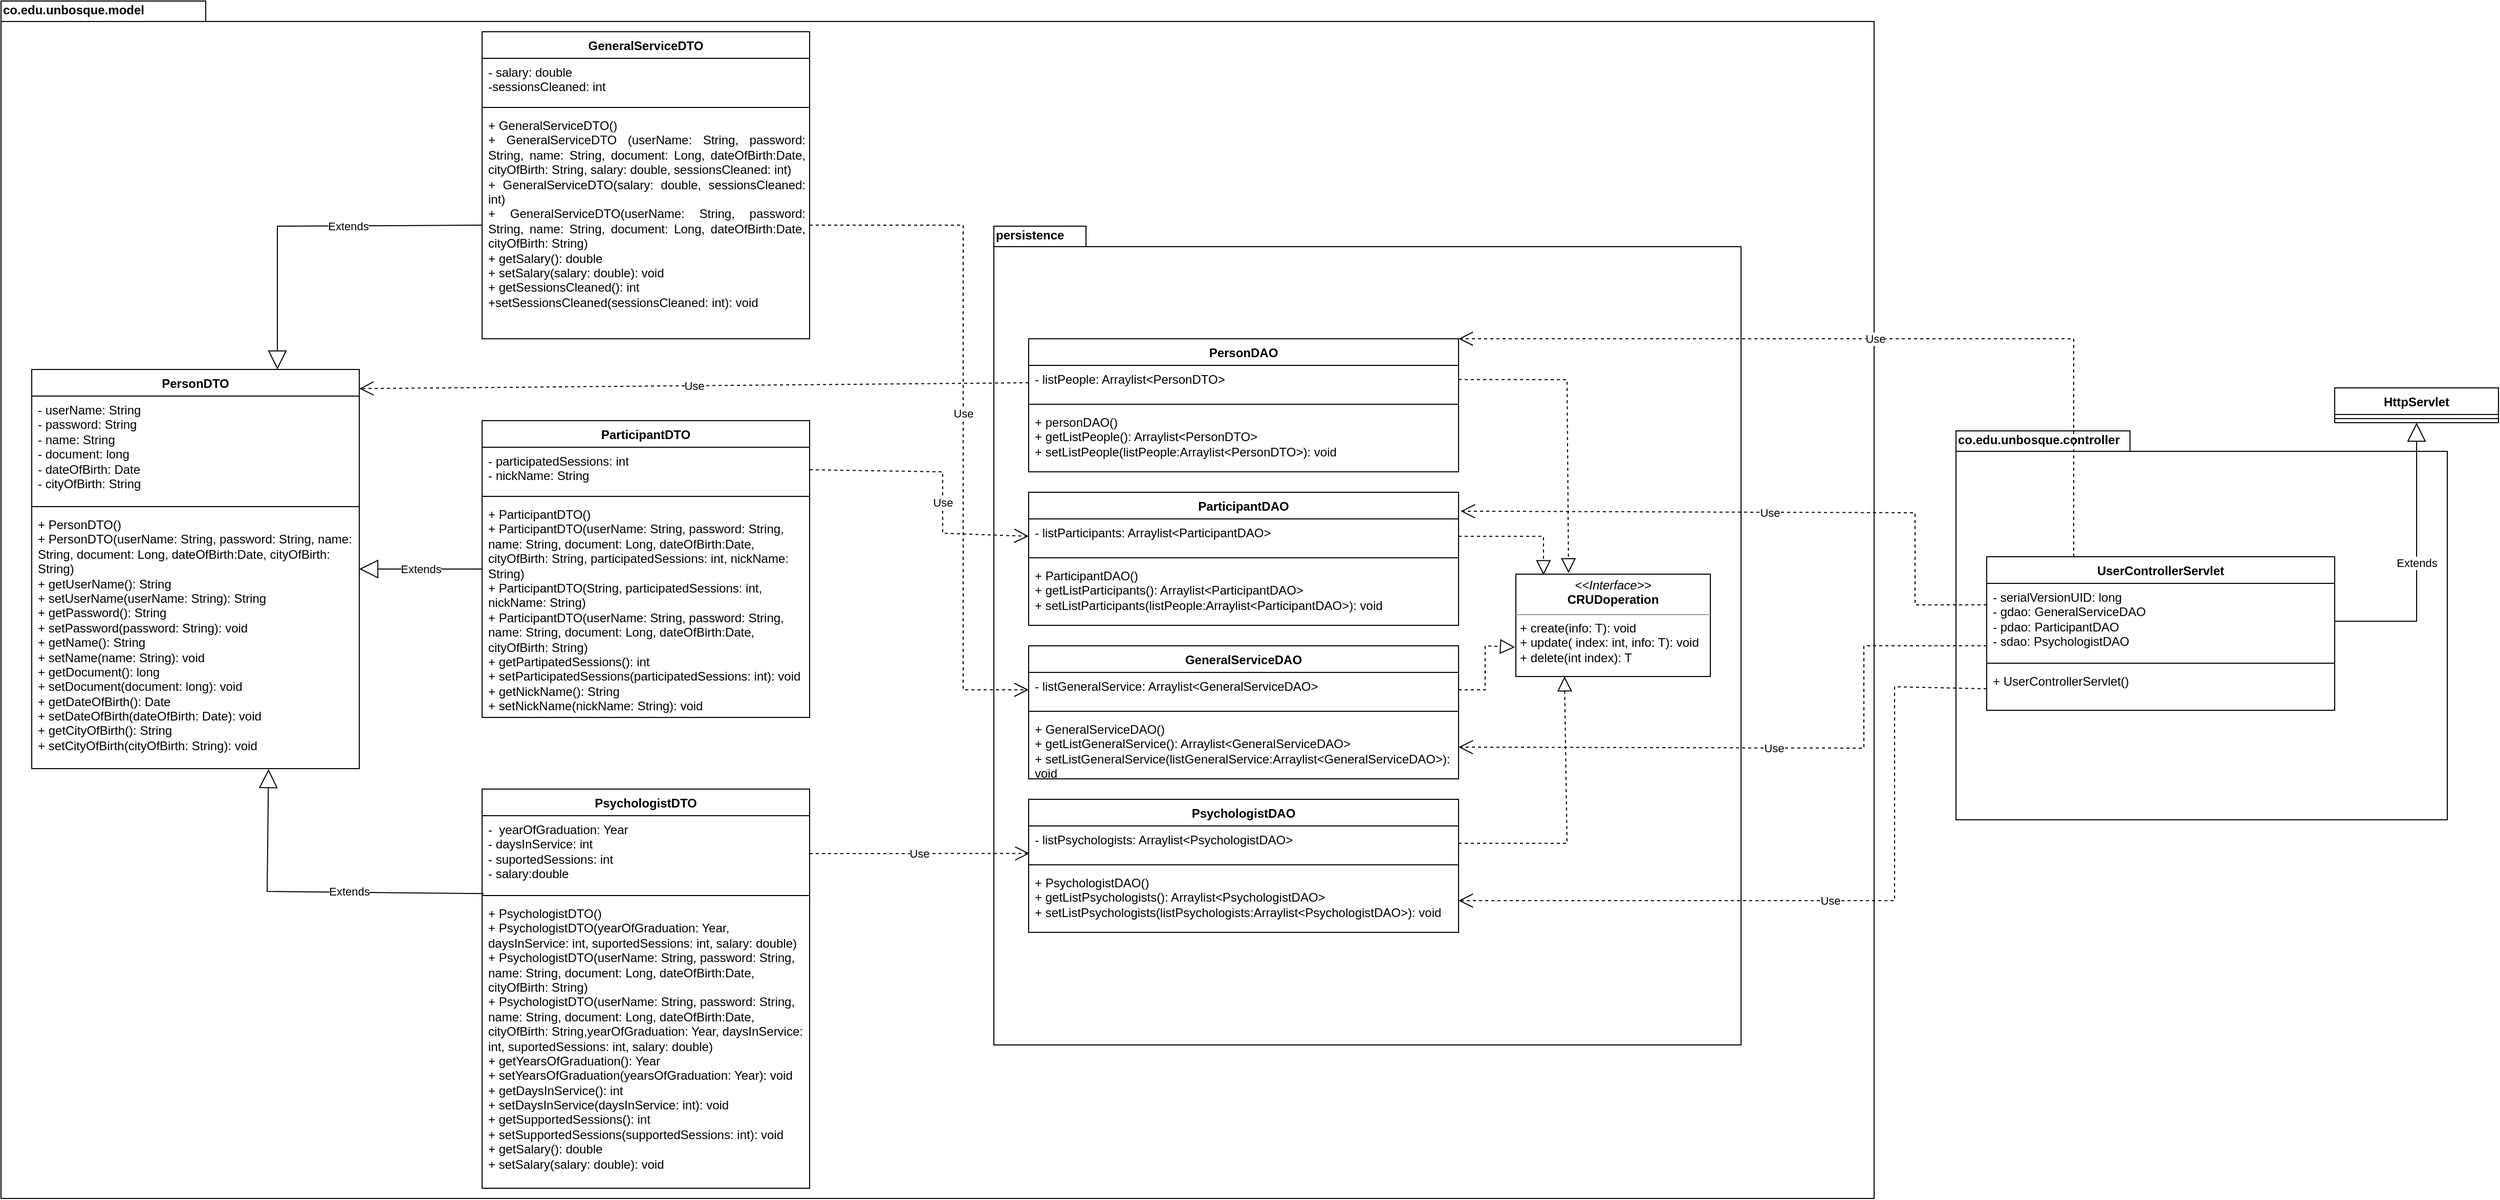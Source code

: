 <mxfile version="22.0.0" type="device">
  <diagram id="C5RBs43oDa-KdzZeNtuy" name="Page-1">
    <mxGraphModel dx="3296" dy="1451" grid="1" gridSize="10" guides="1" tooltips="1" connect="1" arrows="1" fold="1" page="1" pageScale="1" pageWidth="827" pageHeight="1169" math="0" shadow="0">
      <root>
        <mxCell id="WIyWlLk6GJQsqaUBKTNV-0" />
        <mxCell id="WIyWlLk6GJQsqaUBKTNV-1" parent="WIyWlLk6GJQsqaUBKTNV-0" />
        <mxCell id="TBiRLypEf1GZ8GdnLdAw-0" value="co.edu.unbosque.model" style="shape=folder;fontStyle=1;spacingTop=10;tabWidth=200;tabHeight=20;tabPosition=left;html=1;whiteSpace=wrap;align=left;labelPosition=center;verticalLabelPosition=top;verticalAlign=bottom;spacingBottom=-18;" vertex="1" parent="WIyWlLk6GJQsqaUBKTNV-1">
          <mxGeometry x="-810" y="10" width="1830" height="1170" as="geometry" />
        </mxCell>
        <mxCell id="TBiRLypEf1GZ8GdnLdAw-1" value="GeneralServiceDTO" style="swimlane;fontStyle=1;align=center;verticalAlign=top;childLayout=stackLayout;horizontal=1;startSize=26;horizontalStack=0;resizeParent=1;resizeParentMax=0;resizeLast=0;collapsible=1;marginBottom=0;whiteSpace=wrap;html=1;" vertex="1" parent="WIyWlLk6GJQsqaUBKTNV-1">
          <mxGeometry x="-340" y="40" width="320" height="300" as="geometry" />
        </mxCell>
        <mxCell id="TBiRLypEf1GZ8GdnLdAw-2" value="- salary: double&lt;br&gt;-sessionsCleaned: int" style="text;strokeColor=none;fillColor=none;align=left;verticalAlign=top;spacingLeft=4;spacingRight=4;overflow=hidden;rotatable=0;points=[[0,0.5],[1,0.5]];portConstraint=eastwest;whiteSpace=wrap;html=1;" vertex="1" parent="TBiRLypEf1GZ8GdnLdAw-1">
          <mxGeometry y="26" width="320" height="44" as="geometry" />
        </mxCell>
        <mxCell id="TBiRLypEf1GZ8GdnLdAw-3" value="" style="line;strokeWidth=1;fillColor=none;align=left;verticalAlign=middle;spacingTop=-1;spacingLeft=3;spacingRight=3;rotatable=0;labelPosition=right;points=[];portConstraint=eastwest;strokeColor=inherit;" vertex="1" parent="TBiRLypEf1GZ8GdnLdAw-1">
          <mxGeometry y="70" width="320" height="8" as="geometry" />
        </mxCell>
        <mxCell id="TBiRLypEf1GZ8GdnLdAw-4" value="&lt;div style=&quot;text-align: justify;&quot;&gt;&lt;span style=&quot;background-color: initial;&quot;&gt;+ GeneralServiceDTO()&lt;/span&gt;&lt;/div&gt;&lt;div style=&quot;text-align: justify;&quot;&gt;&lt;span style=&quot;background-color: initial;&quot;&gt;+ GeneralServiceDTO (userName: String, password: String, name: String, document: Long, dateOfBirth:Date, cityOfBirth: String, salary: double, sessionsCleaned: int)&lt;/span&gt;&lt;/div&gt;&lt;div style=&quot;text-align: justify;&quot;&gt;&lt;span style=&quot;background-color: initial;&quot;&gt;+ GeneralServiceDTO(salary: double, sessionsCleaned: int)&lt;/span&gt;&lt;/div&gt;&lt;div style=&quot;text-align: justify;&quot;&gt;&lt;span style=&quot;background-color: initial;&quot;&gt;+ GeneralServiceDTO(userName: String, password: String, name: String, document: Long, dateOfBirth:Date, cityOfBirth: String)&lt;/span&gt;&lt;/div&gt;&lt;div style=&quot;text-align: justify;&quot;&gt;&lt;span style=&quot;background-color: initial;&quot;&gt;+ getSalary(): double&lt;/span&gt;&lt;/div&gt;&lt;div style=&quot;text-align: justify;&quot;&gt;&lt;span style=&quot;background-color: initial;&quot;&gt;+ setSalary(salary: double): void&lt;/span&gt;&lt;/div&gt;&lt;div style=&quot;text-align: justify;&quot;&gt;&lt;span style=&quot;background-color: initial;&quot;&gt;+ getSessionsCleaned(): int&lt;/span&gt;&lt;/div&gt;&lt;div style=&quot;text-align: justify;&quot;&gt;&lt;span style=&quot;background-color: initial;&quot;&gt;+setSessionsCleaned(sessionsCleaned: int): void&lt;/span&gt;&lt;/div&gt;" style="text;strokeColor=none;fillColor=none;align=left;verticalAlign=top;spacingLeft=4;spacingRight=4;overflow=hidden;rotatable=0;points=[[0,0.5],[1,0.5]];portConstraint=eastwest;whiteSpace=wrap;html=1;" vertex="1" parent="TBiRLypEf1GZ8GdnLdAw-1">
          <mxGeometry y="78" width="320" height="222" as="geometry" />
        </mxCell>
        <mxCell id="TBiRLypEf1GZ8GdnLdAw-13" value="PersonDTO" style="swimlane;fontStyle=1;align=center;verticalAlign=top;childLayout=stackLayout;horizontal=1;startSize=26;horizontalStack=0;resizeParent=1;resizeParentMax=0;resizeLast=0;collapsible=1;marginBottom=0;whiteSpace=wrap;html=1;" vertex="1" parent="WIyWlLk6GJQsqaUBKTNV-1">
          <mxGeometry x="-780" y="370" width="320" height="390" as="geometry" />
        </mxCell>
        <mxCell id="TBiRLypEf1GZ8GdnLdAw-14" value="- userName: String&lt;br&gt;- password: String&lt;br&gt;- name: String&lt;br&gt;- document: long&lt;br&gt;- dateOfBirth: Date&lt;br&gt;- cityOfBirth: String&amp;nbsp;" style="text;strokeColor=none;fillColor=none;align=left;verticalAlign=top;spacingLeft=4;spacingRight=4;overflow=hidden;rotatable=0;points=[[0,0.5],[1,0.5]];portConstraint=eastwest;whiteSpace=wrap;html=1;" vertex="1" parent="TBiRLypEf1GZ8GdnLdAw-13">
          <mxGeometry y="26" width="320" height="104" as="geometry" />
        </mxCell>
        <mxCell id="TBiRLypEf1GZ8GdnLdAw-15" value="" style="line;strokeWidth=1;fillColor=none;align=left;verticalAlign=middle;spacingTop=-1;spacingLeft=3;spacingRight=3;rotatable=0;labelPosition=right;points=[];portConstraint=eastwest;strokeColor=inherit;" vertex="1" parent="TBiRLypEf1GZ8GdnLdAw-13">
          <mxGeometry y="130" width="320" height="8" as="geometry" />
        </mxCell>
        <mxCell id="TBiRLypEf1GZ8GdnLdAw-16" value="+ PersonDTO()&lt;br&gt;+ PersonDTO(userName: String, password: String, name: String, document: Long, dateOfBirth:Date, cityOfBirth: String)&lt;br&gt;+ getUserName(): String&lt;br&gt;+ setUserName(userName: String): String&lt;br&gt;+ getPassword(): String&lt;br&gt;+ setPassword(password: String): void&lt;br&gt;+ getName(): String&lt;br&gt;+ setName(name: String): void&lt;br&gt;+ getDocument(): long&lt;br&gt;+ setDocument(document: long): void&lt;br&gt;+ getDateOfBirth(): Date&lt;br&gt;+ setDateOfBirth(dateOfBirth: Date): void&lt;br&gt;+ getCityOfBirth(): String&lt;br&gt;+ setCityOfBirth(cityOfBirth: String): void" style="text;strokeColor=none;fillColor=none;align=left;verticalAlign=top;spacingLeft=4;spacingRight=4;overflow=hidden;rotatable=0;points=[[0,0.5],[1,0.5]];portConstraint=eastwest;whiteSpace=wrap;html=1;" vertex="1" parent="TBiRLypEf1GZ8GdnLdAw-13">
          <mxGeometry y="138" width="320" height="252" as="geometry" />
        </mxCell>
        <mxCell id="TBiRLypEf1GZ8GdnLdAw-19" value="ParticipantDTO" style="swimlane;fontStyle=1;align=center;verticalAlign=top;childLayout=stackLayout;horizontal=1;startSize=26;horizontalStack=0;resizeParent=1;resizeParentMax=0;resizeLast=0;collapsible=1;marginBottom=0;whiteSpace=wrap;html=1;" vertex="1" parent="WIyWlLk6GJQsqaUBKTNV-1">
          <mxGeometry x="-340" y="420" width="320" height="290" as="geometry" />
        </mxCell>
        <mxCell id="TBiRLypEf1GZ8GdnLdAw-20" value="- participatedSessions: int&lt;br&gt;- nickName: String" style="text;strokeColor=none;fillColor=none;align=left;verticalAlign=top;spacingLeft=4;spacingRight=4;overflow=hidden;rotatable=0;points=[[0,0.5],[1,0.5]];portConstraint=eastwest;whiteSpace=wrap;html=1;" vertex="1" parent="TBiRLypEf1GZ8GdnLdAw-19">
          <mxGeometry y="26" width="320" height="44" as="geometry" />
        </mxCell>
        <mxCell id="TBiRLypEf1GZ8GdnLdAw-21" value="" style="line;strokeWidth=1;fillColor=none;align=left;verticalAlign=middle;spacingTop=-1;spacingLeft=3;spacingRight=3;rotatable=0;labelPosition=right;points=[];portConstraint=eastwest;strokeColor=inherit;" vertex="1" parent="TBiRLypEf1GZ8GdnLdAw-19">
          <mxGeometry y="70" width="320" height="8" as="geometry" />
        </mxCell>
        <mxCell id="TBiRLypEf1GZ8GdnLdAw-22" value="+ ParticipantDTO()&lt;br&gt;+ ParticipantDTO(userName: String, password: String, name: String, document: Long, dateOfBirth:Date, cityOfBirth: String, participatedSessions: int, nickName: String)&lt;br&gt;+ ParticipantDTO(String, participatedSessions: int, nickName: String)&lt;br&gt;+ ParticipantDTO(userName: String, password: String, name: String, document: Long, dateOfBirth:Date, cityOfBirth: String)&lt;br&gt;+ getPartipatedSessions(): int&lt;br&gt;+ setParticipatedSessions(participatedSessions: int): void&lt;br&gt;+ getNickName(): String&lt;br&gt;+ setNickName(nickName: String): void" style="text;strokeColor=none;fillColor=none;align=left;verticalAlign=top;spacingLeft=4;spacingRight=4;overflow=hidden;rotatable=0;points=[[0,0.5],[1,0.5]];portConstraint=eastwest;whiteSpace=wrap;html=1;" vertex="1" parent="TBiRLypEf1GZ8GdnLdAw-19">
          <mxGeometry y="78" width="320" height="212" as="geometry" />
        </mxCell>
        <mxCell id="TBiRLypEf1GZ8GdnLdAw-23" value="PsychologistDTO" style="swimlane;fontStyle=1;align=center;verticalAlign=top;childLayout=stackLayout;horizontal=1;startSize=26;horizontalStack=0;resizeParent=1;resizeParentMax=0;resizeLast=0;collapsible=1;marginBottom=0;whiteSpace=wrap;html=1;" vertex="1" parent="WIyWlLk6GJQsqaUBKTNV-1">
          <mxGeometry x="-340" y="780" width="320" height="390" as="geometry" />
        </mxCell>
        <mxCell id="TBiRLypEf1GZ8GdnLdAw-24" value="-&amp;nbsp; yearOfGraduation: Year&lt;br&gt;- daysInService: int&lt;br&gt;- suportedSessions: int&lt;br&gt;- salary:double" style="text;strokeColor=none;fillColor=none;align=left;verticalAlign=top;spacingLeft=4;spacingRight=4;overflow=hidden;rotatable=0;points=[[0,0.5],[1,0.5]];portConstraint=eastwest;whiteSpace=wrap;html=1;" vertex="1" parent="TBiRLypEf1GZ8GdnLdAw-23">
          <mxGeometry y="26" width="320" height="74" as="geometry" />
        </mxCell>
        <mxCell id="TBiRLypEf1GZ8GdnLdAw-25" value="" style="line;strokeWidth=1;fillColor=none;align=left;verticalAlign=middle;spacingTop=-1;spacingLeft=3;spacingRight=3;rotatable=0;labelPosition=right;points=[];portConstraint=eastwest;strokeColor=inherit;" vertex="1" parent="TBiRLypEf1GZ8GdnLdAw-23">
          <mxGeometry y="100" width="320" height="8" as="geometry" />
        </mxCell>
        <mxCell id="TBiRLypEf1GZ8GdnLdAw-26" value="+&amp;nbsp;PsychologistDTO()&lt;br&gt;+&amp;nbsp;PsychologistDTO(yearOfGraduation: Year, daysInService: int, suportedSessions: int, salary: double)&lt;br&gt;+&amp;nbsp;PsychologistDTO(userName: String, password: String, name: String, document: Long, dateOfBirth:Date, cityOfBirth: String)&lt;br&gt;+&amp;nbsp;PsychologistDTO(userName: String, password: String, name: String, document: Long, dateOfBirth:Date, cityOfBirth: String,yearOfGraduation: Year, daysInService: int, suportedSessions: int, salary: double)&lt;br&gt;+ getYearsOfGraduation(): Year&lt;br&gt;+ setYearsOfGraduation(yearsOfGraduation: Year): void&lt;br&gt;+ getDaysInService(): int&lt;br&gt;+ setDaysInService(daysInService: int): void&lt;br&gt;+ getSupportedSessions(): int&lt;br&gt;+ setSupportedSessions(supportedSessions: int): void&lt;br&gt;+ getSalary(): double&lt;br&gt;+ setSalary(salary: double): void&lt;br&gt;&lt;br&gt;&amp;nbsp;" style="text;strokeColor=none;fillColor=none;align=left;verticalAlign=top;spacingLeft=4;spacingRight=4;overflow=hidden;rotatable=0;points=[[0,0.5],[1,0.5]];portConstraint=eastwest;whiteSpace=wrap;html=1;" vertex="1" parent="TBiRLypEf1GZ8GdnLdAw-23">
          <mxGeometry y="108" width="320" height="282" as="geometry" />
        </mxCell>
        <mxCell id="TBiRLypEf1GZ8GdnLdAw-27" value="Extends" style="endArrow=block;endSize=16;endFill=0;html=1;rounded=0;entryX=0.75;entryY=0;entryDx=0;entryDy=0;exitX=0;exitY=0.5;exitDx=0;exitDy=0;" edge="1" parent="WIyWlLk6GJQsqaUBKTNV-1" source="TBiRLypEf1GZ8GdnLdAw-4" target="TBiRLypEf1GZ8GdnLdAw-13">
          <mxGeometry x="-0.235" width="160" relative="1" as="geometry">
            <mxPoint x="-100" y="490" as="sourcePoint" />
            <mxPoint x="60" y="490" as="targetPoint" />
            <Array as="points">
              <mxPoint x="-540" y="230" />
            </Array>
            <mxPoint x="-1" as="offset" />
          </mxGeometry>
        </mxCell>
        <mxCell id="TBiRLypEf1GZ8GdnLdAw-28" value="Extends" style="endArrow=block;endSize=16;endFill=0;html=1;rounded=0;" edge="1" parent="WIyWlLk6GJQsqaUBKTNV-1" source="TBiRLypEf1GZ8GdnLdAw-19" target="TBiRLypEf1GZ8GdnLdAw-13">
          <mxGeometry width="160" relative="1" as="geometry">
            <mxPoint x="-260" y="600" as="sourcePoint" />
            <mxPoint x="-100" y="600" as="targetPoint" />
          </mxGeometry>
        </mxCell>
        <mxCell id="TBiRLypEf1GZ8GdnLdAw-30" value="Extends" style="endArrow=block;endSize=16;endFill=0;html=1;rounded=0;entryX=0.723;entryY=1.002;entryDx=0;entryDy=0;entryPerimeter=0;exitX=0.005;exitY=1.029;exitDx=0;exitDy=0;exitPerimeter=0;" edge="1" parent="WIyWlLk6GJQsqaUBKTNV-1" source="TBiRLypEf1GZ8GdnLdAw-24" target="TBiRLypEf1GZ8GdnLdAw-16">
          <mxGeometry x="-0.205" y="-1" width="160" relative="1" as="geometry">
            <mxPoint x="-400" y="820" as="sourcePoint" />
            <mxPoint x="-240" y="820" as="targetPoint" />
            <Array as="points">
              <mxPoint x="-550" y="880" />
            </Array>
            <mxPoint as="offset" />
          </mxGeometry>
        </mxCell>
        <mxCell id="TBiRLypEf1GZ8GdnLdAw-31" value="persistence" style="shape=folder;fontStyle=1;spacingTop=10;tabWidth=90;tabHeight=20;tabPosition=left;html=1;whiteSpace=wrap;align=left;labelPosition=center;verticalLabelPosition=top;verticalAlign=bottom;spacingBottom=-18;" vertex="1" parent="WIyWlLk6GJQsqaUBKTNV-1">
          <mxGeometry x="160" y="230" width="730" height="800" as="geometry" />
        </mxCell>
        <mxCell id="TBiRLypEf1GZ8GdnLdAw-32" value="&lt;p style=&quot;margin:0px;margin-top:4px;text-align:center;&quot;&gt;&lt;i&gt;&amp;lt;&amp;lt;Interface&amp;gt;&amp;gt;&lt;/i&gt;&lt;br&gt;&lt;b&gt;CRUDoperation&lt;/b&gt;&lt;/p&gt;&lt;hr size=&quot;1&quot;&gt;&lt;p style=&quot;margin:0px;margin-left:4px;&quot;&gt;+ create(info: T): void&lt;br&gt;+ update( index: int, info: T): void&lt;/p&gt;&lt;p style=&quot;margin:0px;margin-left:4px;&quot;&gt;+ delete(int index): T&lt;/p&gt;" style="verticalAlign=top;align=left;overflow=fill;fontSize=12;fontFamily=Helvetica;html=1;whiteSpace=wrap;" vertex="1" parent="WIyWlLk6GJQsqaUBKTNV-1">
          <mxGeometry x="670" y="570" width="190" height="100" as="geometry" />
        </mxCell>
        <mxCell id="TBiRLypEf1GZ8GdnLdAw-33" value="PersonDAO" style="swimlane;fontStyle=1;align=center;verticalAlign=top;childLayout=stackLayout;horizontal=1;startSize=26;horizontalStack=0;resizeParent=1;resizeParentMax=0;resizeLast=0;collapsible=1;marginBottom=0;whiteSpace=wrap;html=1;" vertex="1" parent="WIyWlLk6GJQsqaUBKTNV-1">
          <mxGeometry x="194" y="340" width="420" height="130" as="geometry" />
        </mxCell>
        <mxCell id="TBiRLypEf1GZ8GdnLdAw-34" value="- listPeople: Arraylist&amp;lt;PersonDTO&amp;gt;" style="text;strokeColor=none;fillColor=none;align=left;verticalAlign=top;spacingLeft=4;spacingRight=4;overflow=hidden;rotatable=0;points=[[0,0.5],[1,0.5]];portConstraint=eastwest;whiteSpace=wrap;html=1;" vertex="1" parent="TBiRLypEf1GZ8GdnLdAw-33">
          <mxGeometry y="26" width="420" height="34" as="geometry" />
        </mxCell>
        <mxCell id="TBiRLypEf1GZ8GdnLdAw-35" value="" style="line;strokeWidth=1;fillColor=none;align=left;verticalAlign=middle;spacingTop=-1;spacingLeft=3;spacingRight=3;rotatable=0;labelPosition=right;points=[];portConstraint=eastwest;strokeColor=inherit;" vertex="1" parent="TBiRLypEf1GZ8GdnLdAw-33">
          <mxGeometry y="60" width="420" height="8" as="geometry" />
        </mxCell>
        <mxCell id="TBiRLypEf1GZ8GdnLdAw-36" value="+ personDAO()&lt;br&gt;+ getListPeople(): Arraylist&amp;lt;PersonDTO&amp;gt;&amp;nbsp;&lt;br&gt;+ setListPeople(listPeople:Arraylist&amp;lt;PersonDTO&amp;gt;): void" style="text;strokeColor=none;fillColor=none;align=left;verticalAlign=top;spacingLeft=4;spacingRight=4;overflow=hidden;rotatable=0;points=[[0,0.5],[1,0.5]];portConstraint=eastwest;whiteSpace=wrap;html=1;" vertex="1" parent="TBiRLypEf1GZ8GdnLdAw-33">
          <mxGeometry y="68" width="420" height="62" as="geometry" />
        </mxCell>
        <mxCell id="TBiRLypEf1GZ8GdnLdAw-37" value="ParticipantDAO" style="swimlane;fontStyle=1;align=center;verticalAlign=top;childLayout=stackLayout;horizontal=1;startSize=26;horizontalStack=0;resizeParent=1;resizeParentMax=0;resizeLast=0;collapsible=1;marginBottom=0;whiteSpace=wrap;html=1;" vertex="1" parent="WIyWlLk6GJQsqaUBKTNV-1">
          <mxGeometry x="194" y="490" width="420" height="130" as="geometry" />
        </mxCell>
        <mxCell id="TBiRLypEf1GZ8GdnLdAw-38" value="-&amp;nbsp;listParticipants&lt;span style=&quot;background-color: initial;&quot;&gt;: Arraylist&amp;lt;ParticipantDAO&amp;gt;&lt;/span&gt;&lt;div style=&quot;background-color:#2f2f2f;padding:0px 0px 0px 2px;&quot;&gt;&lt;div style=&quot;color: rgb(170, 170, 170); font-family: &amp;quot;Courier New&amp;quot;; font-size: 8pt;&quot;&gt;&lt;p style=&quot;background-color:#373737;margin:0;&quot;&gt;&lt;span style=&quot;color:#e6e6fa;&quot;&gt;&lt;/span&gt;&lt;/p&gt;&lt;/div&gt;&lt;/div&gt;" style="text;strokeColor=none;fillColor=none;align=left;verticalAlign=top;spacingLeft=4;spacingRight=4;overflow=hidden;rotatable=0;points=[[0,0.5],[1,0.5]];portConstraint=eastwest;whiteSpace=wrap;html=1;" vertex="1" parent="TBiRLypEf1GZ8GdnLdAw-37">
          <mxGeometry y="26" width="420" height="34" as="geometry" />
        </mxCell>
        <mxCell id="TBiRLypEf1GZ8GdnLdAw-39" value="" style="line;strokeWidth=1;fillColor=none;align=left;verticalAlign=middle;spacingTop=-1;spacingLeft=3;spacingRight=3;rotatable=0;labelPosition=right;points=[];portConstraint=eastwest;strokeColor=inherit;" vertex="1" parent="TBiRLypEf1GZ8GdnLdAw-37">
          <mxGeometry y="60" width="420" height="8" as="geometry" />
        </mxCell>
        <mxCell id="TBiRLypEf1GZ8GdnLdAw-40" value="+&amp;nbsp;ParticipantDAO()&lt;br&gt;+ getListParticipants(): Arraylist&amp;lt;ParticipantDAO&amp;gt;&amp;nbsp;&lt;br&gt;+ setListParticipants(listPeople:Arraylist&amp;lt;ParticipantDAO&amp;gt;): void" style="text;strokeColor=none;fillColor=none;align=left;verticalAlign=top;spacingLeft=4;spacingRight=4;overflow=hidden;rotatable=0;points=[[0,0.5],[1,0.5]];portConstraint=eastwest;whiteSpace=wrap;html=1;" vertex="1" parent="TBiRLypEf1GZ8GdnLdAw-37">
          <mxGeometry y="68" width="420" height="62" as="geometry" />
        </mxCell>
        <mxCell id="TBiRLypEf1GZ8GdnLdAw-41" value="GeneralServiceDAO" style="swimlane;fontStyle=1;align=center;verticalAlign=top;childLayout=stackLayout;horizontal=1;startSize=26;horizontalStack=0;resizeParent=1;resizeParentMax=0;resizeLast=0;collapsible=1;marginBottom=0;whiteSpace=wrap;html=1;" vertex="1" parent="WIyWlLk6GJQsqaUBKTNV-1">
          <mxGeometry x="194" y="640" width="420" height="130" as="geometry" />
        </mxCell>
        <mxCell id="TBiRLypEf1GZ8GdnLdAw-42" value="- listGeneralService: Arraylist&amp;lt;GeneralServiceDAO&amp;gt;" style="text;strokeColor=none;fillColor=none;align=left;verticalAlign=top;spacingLeft=4;spacingRight=4;overflow=hidden;rotatable=0;points=[[0,0.5],[1,0.5]];portConstraint=eastwest;whiteSpace=wrap;html=1;" vertex="1" parent="TBiRLypEf1GZ8GdnLdAw-41">
          <mxGeometry y="26" width="420" height="34" as="geometry" />
        </mxCell>
        <mxCell id="TBiRLypEf1GZ8GdnLdAw-43" value="" style="line;strokeWidth=1;fillColor=none;align=left;verticalAlign=middle;spacingTop=-1;spacingLeft=3;spacingRight=3;rotatable=0;labelPosition=right;points=[];portConstraint=eastwest;strokeColor=inherit;" vertex="1" parent="TBiRLypEf1GZ8GdnLdAw-41">
          <mxGeometry y="60" width="420" height="8" as="geometry" />
        </mxCell>
        <mxCell id="TBiRLypEf1GZ8GdnLdAw-44" value="+ GeneralServiceDAO()&lt;br&gt;+ getListGeneralService&lt;span style=&quot;background-color: initial;&quot;&gt;(): Arraylist&amp;lt;GeneralServiceDAO&amp;gt;&amp;nbsp;&lt;/span&gt;&lt;div style=&quot;background-color:#2f2f2f;padding:0px 0px 0px 2px;&quot;&gt;&lt;div style=&quot;color: rgb(170, 170, 170); font-family: &amp;quot;Courier New&amp;quot;; font-size: 8pt;&quot;&gt;&lt;p style=&quot;background-color:#373737;margin:0;&quot;&gt;&lt;span style=&quot;color:#d9e8f7;&quot;&gt;&lt;/span&gt;&lt;/p&gt;&lt;/div&gt;&lt;/div&gt;+&amp;nbsp;setListGeneralService(listGeneralService&lt;span style=&quot;background-color: initial;&quot;&gt;:Arraylist&amp;lt;GeneralServiceDAO&amp;gt;): void&lt;/span&gt;&lt;br&gt;&lt;div style=&quot;background-color:#2f2f2f;padding:0px 0px 0px 2px;&quot;&gt;&lt;div style=&quot;color: rgb(170, 170, 170); font-family: &amp;quot;Courier New&amp;quot;; font-size: 8pt;&quot;&gt;&lt;p style=&quot;background-color:#373737;margin:0;&quot;&gt;&lt;span style=&quot;color:#d9e8f7;&quot;&gt;&lt;/span&gt;&lt;/p&gt;&lt;/div&gt;&lt;/div&gt;&lt;div style=&quot;background-color:#2f2f2f;padding:0px 0px 0px 2px;&quot;&gt;&lt;div style=&quot;color: rgb(170, 170, 170); font-family: &amp;quot;Courier New&amp;quot;; font-size: 8pt;&quot;&gt;&lt;p style=&quot;background-color:#373737;margin:0;&quot;&gt;&lt;span style=&quot;color:#d9e8f7;&quot;&gt;&lt;/span&gt;&lt;/p&gt;&lt;/div&gt;&lt;/div&gt;" style="text;strokeColor=none;fillColor=none;align=left;verticalAlign=top;spacingLeft=4;spacingRight=4;overflow=hidden;rotatable=0;points=[[0,0.5],[1,0.5]];portConstraint=eastwest;whiteSpace=wrap;html=1;" vertex="1" parent="TBiRLypEf1GZ8GdnLdAw-41">
          <mxGeometry y="68" width="420" height="62" as="geometry" />
        </mxCell>
        <mxCell id="TBiRLypEf1GZ8GdnLdAw-49" value="PsychologistDAO" style="swimlane;fontStyle=1;align=center;verticalAlign=top;childLayout=stackLayout;horizontal=1;startSize=26;horizontalStack=0;resizeParent=1;resizeParentMax=0;resizeLast=0;collapsible=1;marginBottom=0;whiteSpace=wrap;html=1;" vertex="1" parent="WIyWlLk6GJQsqaUBKTNV-1">
          <mxGeometry x="194" y="790" width="420" height="130" as="geometry" />
        </mxCell>
        <mxCell id="TBiRLypEf1GZ8GdnLdAw-50" value="- listPsychologists: Arraylist&amp;lt;PsychologistDAO&amp;gt;" style="text;strokeColor=none;fillColor=none;align=left;verticalAlign=top;spacingLeft=4;spacingRight=4;overflow=hidden;rotatable=0;points=[[0,0.5],[1,0.5]];portConstraint=eastwest;whiteSpace=wrap;html=1;" vertex="1" parent="TBiRLypEf1GZ8GdnLdAw-49">
          <mxGeometry y="26" width="420" height="34" as="geometry" />
        </mxCell>
        <mxCell id="TBiRLypEf1GZ8GdnLdAw-51" value="" style="line;strokeWidth=1;fillColor=none;align=left;verticalAlign=middle;spacingTop=-1;spacingLeft=3;spacingRight=3;rotatable=0;labelPosition=right;points=[];portConstraint=eastwest;strokeColor=inherit;" vertex="1" parent="TBiRLypEf1GZ8GdnLdAw-49">
          <mxGeometry y="60" width="420" height="8" as="geometry" />
        </mxCell>
        <mxCell id="TBiRLypEf1GZ8GdnLdAw-52" value="+&amp;nbsp;PsychologistDAO()&lt;br&gt;+ getListPsychologists&lt;span style=&quot;background-color: initial;&quot;&gt;(): Arraylist&amp;lt;&lt;/span&gt;&lt;span style=&quot;background-color: initial; text-align: center;&quot;&gt;PsychologistDAO&lt;/span&gt;&lt;span style=&quot;background-color: initial;&quot;&gt;&amp;gt;&amp;nbsp;&lt;/span&gt;&lt;div style=&quot;background-color:#2f2f2f;padding:0px 0px 0px 2px;&quot;&gt;&lt;div style=&quot;color: rgb(170, 170, 170); font-family: &amp;quot;Courier New&amp;quot;; font-size: 8pt;&quot;&gt;&lt;p style=&quot;background-color:#373737;margin:0;&quot;&gt;&lt;span style=&quot;color:#d9e8f7;&quot;&gt;&lt;/span&gt;&lt;/p&gt;&lt;/div&gt;&lt;/div&gt;&lt;div style=&quot;background-color:#2f2f2f;padding:0px 0px 0px 2px;&quot;&gt;&lt;div style=&quot;color: rgb(170, 170, 170); font-family: &amp;quot;Courier New&amp;quot;; font-size: 8pt;&quot;&gt;&lt;p style=&quot;background-color:#373737;margin:0;&quot;&gt;&lt;span style=&quot;color:#d9e8f7;&quot;&gt;&lt;/span&gt;&lt;/p&gt;&lt;/div&gt;&lt;/div&gt;+&amp;nbsp;setListPsychologists&lt;span style=&quot;background-color: initial;&quot;&gt;(l&lt;/span&gt;istPsychologists&lt;span style=&quot;background-color: initial;&quot;&gt;:Arraylist&amp;lt;&lt;/span&gt;&lt;span style=&quot;background-color: initial; text-align: center;&quot;&gt;PsychologistDAO&lt;/span&gt;&lt;span style=&quot;background-color: initial;&quot;&gt;&amp;gt;): void&lt;/span&gt;&lt;div style=&quot;background-color:#2f2f2f;padding:0px 0px 0px 2px;&quot;&gt;&lt;div style=&quot;color: rgb(170, 170, 170); font-family: &amp;quot;Courier New&amp;quot;; font-size: 8pt;&quot;&gt;&lt;p style=&quot;background-color:#373737;margin:0;&quot;&gt;&lt;span style=&quot;color:#d9e8f7;&quot;&gt;&lt;/span&gt;&lt;/p&gt;&lt;/div&gt;&lt;/div&gt;&lt;div style=&quot;background-color:#2f2f2f;padding:0px 0px 0px 2px;&quot;&gt;&lt;div style=&quot;color: rgb(170, 170, 170); font-family: &amp;quot;Courier New&amp;quot;; font-size: 8pt;&quot;&gt;&lt;p style=&quot;background-color:#373737;margin:0;&quot;&gt;&lt;span style=&quot;color:#d9e8f7;&quot;&gt;&lt;/span&gt;&lt;/p&gt;&lt;/div&gt;&lt;/div&gt;&lt;div style=&quot;background-color:#2f2f2f;padding:0px 0px 0px 2px;&quot;&gt;&lt;div style=&quot;color: rgb(170, 170, 170); font-family: &amp;quot;Courier New&amp;quot;; font-size: 8pt;&quot;&gt;&lt;p style=&quot;background-color:#373737;margin:0;&quot;&gt;&lt;span style=&quot;color:#d9e8f7;&quot;&gt;&lt;/span&gt;&lt;/p&gt;&lt;/div&gt;&lt;/div&gt;" style="text;strokeColor=none;fillColor=none;align=left;verticalAlign=top;spacingLeft=4;spacingRight=4;overflow=hidden;rotatable=0;points=[[0,0.5],[1,0.5]];portConstraint=eastwest;whiteSpace=wrap;html=1;" vertex="1" parent="TBiRLypEf1GZ8GdnLdAw-49">
          <mxGeometry y="68" width="420" height="62" as="geometry" />
        </mxCell>
        <mxCell id="TBiRLypEf1GZ8GdnLdAw-57" value="" style="endArrow=block;dashed=1;endFill=0;endSize=12;html=1;rounded=0;entryX=0.271;entryY=-0.011;entryDx=0;entryDy=0;exitX=1;exitY=0.406;exitDx=0;exitDy=0;exitPerimeter=0;entryPerimeter=0;" edge="1" parent="WIyWlLk6GJQsqaUBKTNV-1" source="TBiRLypEf1GZ8GdnLdAw-34" target="TBiRLypEf1GZ8GdnLdAw-32">
          <mxGeometry width="160" relative="1" as="geometry">
            <mxPoint x="310" y="610" as="sourcePoint" />
            <mxPoint x="470" y="610" as="targetPoint" />
            <Array as="points">
              <mxPoint x="720" y="380" />
            </Array>
          </mxGeometry>
        </mxCell>
        <mxCell id="TBiRLypEf1GZ8GdnLdAw-58" value="" style="endArrow=block;dashed=1;endFill=0;endSize=12;html=1;rounded=0;exitX=1;exitY=0.5;exitDx=0;exitDy=0;entryX=0.142;entryY=0.009;entryDx=0;entryDy=0;entryPerimeter=0;" edge="1" parent="WIyWlLk6GJQsqaUBKTNV-1" source="TBiRLypEf1GZ8GdnLdAw-38" target="TBiRLypEf1GZ8GdnLdAw-32">
          <mxGeometry width="160" relative="1" as="geometry">
            <mxPoint x="570" y="560" as="sourcePoint" />
            <mxPoint x="730" y="560" as="targetPoint" />
            <Array as="points">
              <mxPoint x="697" y="533" />
            </Array>
          </mxGeometry>
        </mxCell>
        <mxCell id="TBiRLypEf1GZ8GdnLdAw-59" value="" style="endArrow=block;dashed=1;endFill=0;endSize=12;html=1;rounded=0;exitX=1;exitY=0.5;exitDx=0;exitDy=0;entryX=-0.005;entryY=0.714;entryDx=0;entryDy=0;entryPerimeter=0;" edge="1" parent="WIyWlLk6GJQsqaUBKTNV-1" source="TBiRLypEf1GZ8GdnLdAw-42" target="TBiRLypEf1GZ8GdnLdAw-32">
          <mxGeometry width="160" relative="1" as="geometry">
            <mxPoint x="580" y="570" as="sourcePoint" />
            <mxPoint x="740" y="570" as="targetPoint" />
            <Array as="points">
              <mxPoint x="640" y="683" />
              <mxPoint x="640" y="640" />
            </Array>
          </mxGeometry>
        </mxCell>
        <mxCell id="TBiRLypEf1GZ8GdnLdAw-60" value="" style="endArrow=block;dashed=1;endFill=0;endSize=12;html=1;rounded=0;exitX=1;exitY=0.5;exitDx=0;exitDy=0;entryX=0.25;entryY=1;entryDx=0;entryDy=0;" edge="1" parent="WIyWlLk6GJQsqaUBKTNV-1" source="TBiRLypEf1GZ8GdnLdAw-50" target="TBiRLypEf1GZ8GdnLdAw-32">
          <mxGeometry width="160" relative="1" as="geometry">
            <mxPoint x="590" y="580" as="sourcePoint" />
            <mxPoint x="750" y="580" as="targetPoint" />
            <Array as="points">
              <mxPoint x="630" y="833" />
              <mxPoint x="720" y="833" />
            </Array>
          </mxGeometry>
        </mxCell>
        <mxCell id="TBiRLypEf1GZ8GdnLdAw-61" value="Use" style="endArrow=open;endSize=12;dashed=1;html=1;rounded=0;exitX=0;exitY=0.5;exitDx=0;exitDy=0;entryX=1;entryY=0.048;entryDx=0;entryDy=0;entryPerimeter=0;" edge="1" parent="WIyWlLk6GJQsqaUBKTNV-1" source="TBiRLypEf1GZ8GdnLdAw-34" target="TBiRLypEf1GZ8GdnLdAw-13">
          <mxGeometry width="160" relative="1" as="geometry">
            <mxPoint x="30" y="640" as="sourcePoint" />
            <mxPoint x="190" y="640" as="targetPoint" />
          </mxGeometry>
        </mxCell>
        <mxCell id="TBiRLypEf1GZ8GdnLdAw-65" value="Use" style="endArrow=open;endSize=12;dashed=1;html=1;rounded=0;exitX=1;exitY=0.5;exitDx=0;exitDy=0;entryX=0;entryY=0.5;entryDx=0;entryDy=0;" edge="1" parent="WIyWlLk6GJQsqaUBKTNV-1" source="TBiRLypEf1GZ8GdnLdAw-20" target="TBiRLypEf1GZ8GdnLdAw-38">
          <mxGeometry x="0.168" width="160" relative="1" as="geometry">
            <mxPoint x="-90" y="320" as="sourcePoint" />
            <mxPoint x="70" y="320" as="targetPoint" />
            <Array as="points">
              <mxPoint x="110" y="470" />
              <mxPoint x="110" y="530" />
            </Array>
            <mxPoint as="offset" />
          </mxGeometry>
        </mxCell>
        <mxCell id="TBiRLypEf1GZ8GdnLdAw-66" value="Use" style="endArrow=open;endSize=12;dashed=1;html=1;rounded=0;entryX=0.002;entryY=0.791;entryDx=0;entryDy=0;exitX=1;exitY=0.5;exitDx=0;exitDy=0;entryPerimeter=0;" edge="1" parent="WIyWlLk6GJQsqaUBKTNV-1" source="TBiRLypEf1GZ8GdnLdAw-24" target="TBiRLypEf1GZ8GdnLdAw-50">
          <mxGeometry width="160" relative="1" as="geometry">
            <mxPoint x="-80" y="330" as="sourcePoint" />
            <mxPoint x="80" y="330" as="targetPoint" />
          </mxGeometry>
        </mxCell>
        <mxCell id="TBiRLypEf1GZ8GdnLdAw-67" value="Use" style="endArrow=open;endSize=12;dashed=1;html=1;rounded=0;exitX=1;exitY=0.5;exitDx=0;exitDy=0;entryX=0;entryY=0.5;entryDx=0;entryDy=0;" edge="1" parent="WIyWlLk6GJQsqaUBKTNV-1" source="TBiRLypEf1GZ8GdnLdAw-4" target="TBiRLypEf1GZ8GdnLdAw-42">
          <mxGeometry width="160" relative="1" as="geometry">
            <mxPoint x="-70" y="340" as="sourcePoint" />
            <mxPoint x="90" y="340" as="targetPoint" />
            <Array as="points">
              <mxPoint x="130" y="229" />
              <mxPoint x="130" y="683" />
            </Array>
          </mxGeometry>
        </mxCell>
        <mxCell id="TBiRLypEf1GZ8GdnLdAw-68" value="co.edu.unbosque.controller" style="shape=folder;fontStyle=1;spacingTop=10;tabWidth=170;tabHeight=20;tabPosition=left;html=1;whiteSpace=wrap;align=left;labelPosition=center;verticalLabelPosition=top;verticalAlign=bottom;spacingBottom=-18;" vertex="1" parent="WIyWlLk6GJQsqaUBKTNV-1">
          <mxGeometry x="1100" y="430" width="480" height="380" as="geometry" />
        </mxCell>
        <mxCell id="TBiRLypEf1GZ8GdnLdAw-69" value="UserControllerServlet" style="swimlane;fontStyle=1;align=center;verticalAlign=top;childLayout=stackLayout;horizontal=1;startSize=26;horizontalStack=0;resizeParent=1;resizeParentMax=0;resizeLast=0;collapsible=1;marginBottom=0;whiteSpace=wrap;html=1;" vertex="1" parent="WIyWlLk6GJQsqaUBKTNV-1">
          <mxGeometry x="1130" y="553" width="340" height="150" as="geometry" />
        </mxCell>
        <mxCell id="TBiRLypEf1GZ8GdnLdAw-70" value="- serialVersionUID: long&lt;br&gt;- gdao: GeneralServiceDAO&lt;br&gt;- pdao: ParticipantDAO&lt;br&gt;- sdao: PsychologistDAO" style="text;strokeColor=none;fillColor=none;align=left;verticalAlign=top;spacingLeft=4;spacingRight=4;overflow=hidden;rotatable=0;points=[[0,0.5],[1,0.5]];portConstraint=eastwest;whiteSpace=wrap;html=1;" vertex="1" parent="TBiRLypEf1GZ8GdnLdAw-69">
          <mxGeometry y="26" width="340" height="74" as="geometry" />
        </mxCell>
        <mxCell id="TBiRLypEf1GZ8GdnLdAw-71" value="" style="line;strokeWidth=1;fillColor=none;align=left;verticalAlign=middle;spacingTop=-1;spacingLeft=3;spacingRight=3;rotatable=0;labelPosition=right;points=[];portConstraint=eastwest;strokeColor=inherit;" vertex="1" parent="TBiRLypEf1GZ8GdnLdAw-69">
          <mxGeometry y="100" width="340" height="8" as="geometry" />
        </mxCell>
        <mxCell id="TBiRLypEf1GZ8GdnLdAw-72" value="+ UserControllerServlet()&lt;br&gt;" style="text;strokeColor=none;fillColor=none;align=left;verticalAlign=top;spacingLeft=4;spacingRight=4;overflow=hidden;rotatable=0;points=[[0,0.5],[1,0.5]];portConstraint=eastwest;whiteSpace=wrap;html=1;" vertex="1" parent="TBiRLypEf1GZ8GdnLdAw-69">
          <mxGeometry y="108" width="340" height="42" as="geometry" />
        </mxCell>
        <mxCell id="TBiRLypEf1GZ8GdnLdAw-73" value="HttpServlet" style="swimlane;fontStyle=1;align=center;verticalAlign=top;childLayout=stackLayout;horizontal=1;startSize=26;horizontalStack=0;resizeParent=1;resizeParentMax=0;resizeLast=0;collapsible=1;marginBottom=0;whiteSpace=wrap;html=1;" vertex="1" parent="WIyWlLk6GJQsqaUBKTNV-1">
          <mxGeometry x="1470" y="388" width="160" height="34" as="geometry" />
        </mxCell>
        <mxCell id="TBiRLypEf1GZ8GdnLdAw-75" value="" style="line;strokeWidth=1;fillColor=none;align=left;verticalAlign=middle;spacingTop=-1;spacingLeft=3;spacingRight=3;rotatable=0;labelPosition=right;points=[];portConstraint=eastwest;strokeColor=inherit;" vertex="1" parent="TBiRLypEf1GZ8GdnLdAw-73">
          <mxGeometry y="26" width="160" height="8" as="geometry" />
        </mxCell>
        <mxCell id="TBiRLypEf1GZ8GdnLdAw-77" value="Extends" style="endArrow=block;endSize=16;endFill=0;html=1;rounded=0;exitX=1;exitY=0.5;exitDx=0;exitDy=0;entryX=0.5;entryY=1;entryDx=0;entryDy=0;" edge="1" parent="WIyWlLk6GJQsqaUBKTNV-1" source="TBiRLypEf1GZ8GdnLdAw-70" target="TBiRLypEf1GZ8GdnLdAw-73">
          <mxGeometry width="160" relative="1" as="geometry">
            <mxPoint x="1320" y="520" as="sourcePoint" />
            <mxPoint x="1480" y="520" as="targetPoint" />
            <Array as="points">
              <mxPoint x="1550" y="616" />
            </Array>
          </mxGeometry>
        </mxCell>
        <mxCell id="TBiRLypEf1GZ8GdnLdAw-78" value="Use" style="endArrow=open;endSize=12;dashed=1;html=1;rounded=0;exitX=0.25;exitY=0;exitDx=0;exitDy=0;entryX=1;entryY=0;entryDx=0;entryDy=0;" edge="1" parent="WIyWlLk6GJQsqaUBKTNV-1" source="TBiRLypEf1GZ8GdnLdAw-69" target="TBiRLypEf1GZ8GdnLdAw-33">
          <mxGeometry width="160" relative="1" as="geometry">
            <mxPoint x="940" y="790" as="sourcePoint" />
            <mxPoint x="1100" y="790" as="targetPoint" />
            <Array as="points">
              <mxPoint x="1215" y="340" />
            </Array>
          </mxGeometry>
        </mxCell>
        <mxCell id="TBiRLypEf1GZ8GdnLdAw-79" value="Use" style="endArrow=open;endSize=12;dashed=1;html=1;rounded=0;entryX=1.005;entryY=0.142;entryDx=0;entryDy=0;entryPerimeter=0;exitX=0;exitY=0.284;exitDx=0;exitDy=0;exitPerimeter=0;" edge="1" parent="WIyWlLk6GJQsqaUBKTNV-1" source="TBiRLypEf1GZ8GdnLdAw-70" target="TBiRLypEf1GZ8GdnLdAw-37">
          <mxGeometry width="160" relative="1" as="geometry">
            <mxPoint x="740" y="600" as="sourcePoint" />
            <mxPoint x="900" y="600" as="targetPoint" />
            <Array as="points">
              <mxPoint x="1060" y="600" />
              <mxPoint x="1060" y="510" />
            </Array>
          </mxGeometry>
        </mxCell>
        <mxCell id="TBiRLypEf1GZ8GdnLdAw-80" value="Use" style="endArrow=open;endSize=12;dashed=1;html=1;rounded=0;entryX=1;entryY=0.5;entryDx=0;entryDy=0;" edge="1" parent="WIyWlLk6GJQsqaUBKTNV-1" target="TBiRLypEf1GZ8GdnLdAw-44">
          <mxGeometry width="160" relative="1" as="geometry">
            <mxPoint x="1130" y="640" as="sourcePoint" />
            <mxPoint x="910" y="610" as="targetPoint" />
            <Array as="points">
              <mxPoint x="1010" y="640" />
              <mxPoint x="1010" y="740" />
            </Array>
          </mxGeometry>
        </mxCell>
        <mxCell id="TBiRLypEf1GZ8GdnLdAw-81" value="Use" style="endArrow=open;endSize=12;dashed=1;html=1;rounded=0;exitX=0;exitY=0.5;exitDx=0;exitDy=0;entryX=1;entryY=0.5;entryDx=0;entryDy=0;" edge="1" parent="WIyWlLk6GJQsqaUBKTNV-1" source="TBiRLypEf1GZ8GdnLdAw-72" target="TBiRLypEf1GZ8GdnLdAw-52">
          <mxGeometry width="160" relative="1" as="geometry">
            <mxPoint x="760" y="620" as="sourcePoint" />
            <mxPoint x="920" y="620" as="targetPoint" />
            <Array as="points">
              <mxPoint x="1040" y="680" />
              <mxPoint x="1040" y="889" />
            </Array>
          </mxGeometry>
        </mxCell>
      </root>
    </mxGraphModel>
  </diagram>
</mxfile>
